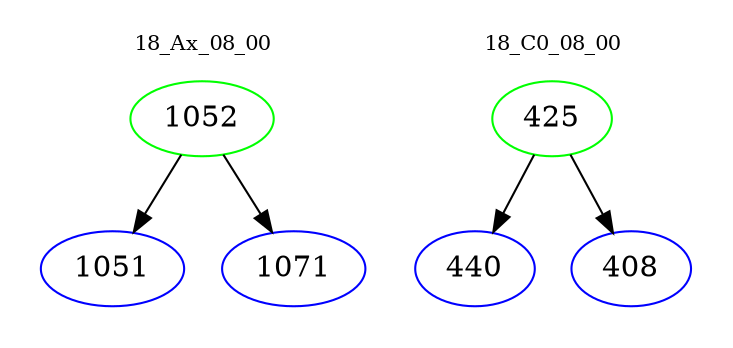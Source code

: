 digraph{
subgraph cluster_0 {
color = white
label = "18_Ax_08_00";
fontsize=10;
T0_1052 [label="1052", color="green"]
T0_1052 -> T0_1051 [color="black"]
T0_1051 [label="1051", color="blue"]
T0_1052 -> T0_1071 [color="black"]
T0_1071 [label="1071", color="blue"]
}
subgraph cluster_1 {
color = white
label = "18_C0_08_00";
fontsize=10;
T1_425 [label="425", color="green"]
T1_425 -> T1_440 [color="black"]
T1_440 [label="440", color="blue"]
T1_425 -> T1_408 [color="black"]
T1_408 [label="408", color="blue"]
}
}
